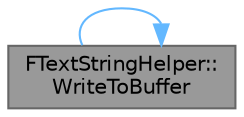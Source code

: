 digraph "FTextStringHelper::WriteToBuffer"
{
 // INTERACTIVE_SVG=YES
 // LATEX_PDF_SIZE
  bgcolor="transparent";
  edge [fontname=Helvetica,fontsize=10,labelfontname=Helvetica,labelfontsize=10];
  node [fontname=Helvetica,fontsize=10,shape=box,height=0.2,width=0.4];
  rankdir="LR";
  Node1 [id="Node000001",label="FTextStringHelper::\lWriteToBuffer",height=0.2,width=0.4,color="gray40", fillcolor="grey60", style="filled", fontcolor="black",tooltip="Write the given FText instance to a stream of text."];
  Node1 -> Node1 [id="edge1_Node000001_Node000001",color="steelblue1",style="solid",tooltip=" "];
}
